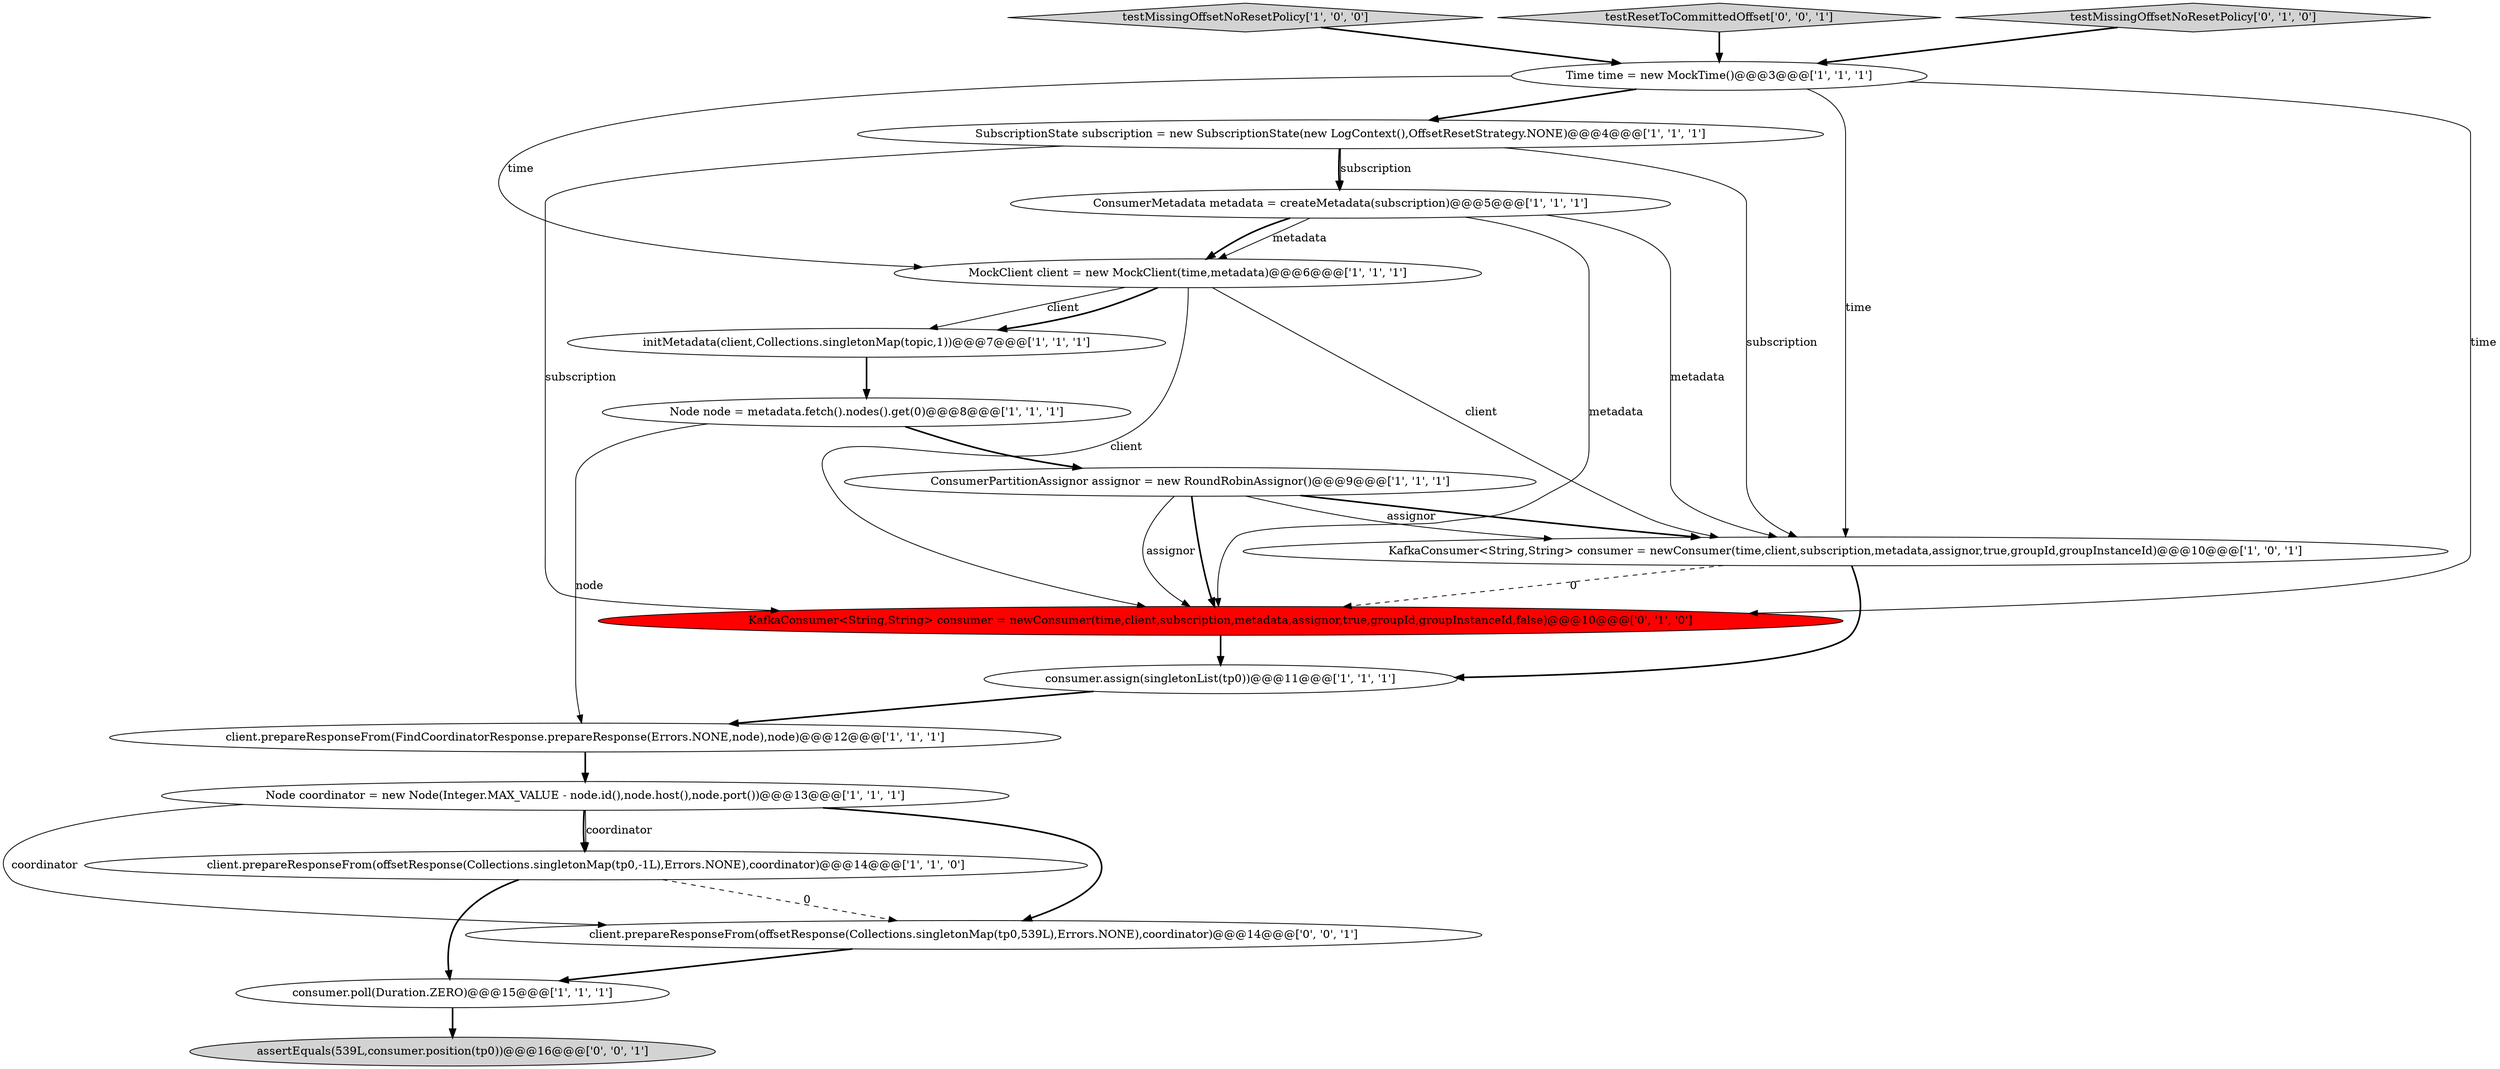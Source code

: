 digraph {
15 [style = filled, label = "KafkaConsumer<String,String> consumer = newConsumer(time,client,subscription,metadata,assignor,true,groupId,groupInstanceId,false)@@@10@@@['0', '1', '0']", fillcolor = red, shape = ellipse image = "AAA1AAABBB2BBB"];
1 [style = filled, label = "initMetadata(client,Collections.singletonMap(topic,1))@@@7@@@['1', '1', '1']", fillcolor = white, shape = ellipse image = "AAA0AAABBB1BBB"];
7 [style = filled, label = "consumer.assign(singletonList(tp0))@@@11@@@['1', '1', '1']", fillcolor = white, shape = ellipse image = "AAA0AAABBB1BBB"];
11 [style = filled, label = "SubscriptionState subscription = new SubscriptionState(new LogContext(),OffsetResetStrategy.NONE)@@@4@@@['1', '1', '1']", fillcolor = white, shape = ellipse image = "AAA0AAABBB1BBB"];
6 [style = filled, label = "Node node = metadata.fetch().nodes().get(0)@@@8@@@['1', '1', '1']", fillcolor = white, shape = ellipse image = "AAA0AAABBB1BBB"];
12 [style = filled, label = "Node coordinator = new Node(Integer.MAX_VALUE - node.id(),node.host(),node.port())@@@13@@@['1', '1', '1']", fillcolor = white, shape = ellipse image = "AAA0AAABBB1BBB"];
13 [style = filled, label = "client.prepareResponseFrom(offsetResponse(Collections.singletonMap(tp0,-1L),Errors.NONE),coordinator)@@@14@@@['1', '1', '0']", fillcolor = white, shape = ellipse image = "AAA0AAABBB1BBB"];
8 [style = filled, label = "client.prepareResponseFrom(FindCoordinatorResponse.prepareResponse(Errors.NONE,node),node)@@@12@@@['1', '1', '1']", fillcolor = white, shape = ellipse image = "AAA0AAABBB1BBB"];
10 [style = filled, label = "testMissingOffsetNoResetPolicy['1', '0', '0']", fillcolor = lightgray, shape = diamond image = "AAA0AAABBB1BBB"];
0 [style = filled, label = "ConsumerMetadata metadata = createMetadata(subscription)@@@5@@@['1', '1', '1']", fillcolor = white, shape = ellipse image = "AAA0AAABBB1BBB"];
16 [style = filled, label = "client.prepareResponseFrom(offsetResponse(Collections.singletonMap(tp0,539L),Errors.NONE),coordinator)@@@14@@@['0', '0', '1']", fillcolor = white, shape = ellipse image = "AAA0AAABBB3BBB"];
17 [style = filled, label = "testResetToCommittedOffset['0', '0', '1']", fillcolor = lightgray, shape = diamond image = "AAA0AAABBB3BBB"];
14 [style = filled, label = "testMissingOffsetNoResetPolicy['0', '1', '0']", fillcolor = lightgray, shape = diamond image = "AAA0AAABBB2BBB"];
3 [style = filled, label = "KafkaConsumer<String,String> consumer = newConsumer(time,client,subscription,metadata,assignor,true,groupId,groupInstanceId)@@@10@@@['1', '0', '1']", fillcolor = white, shape = ellipse image = "AAA0AAABBB1BBB"];
5 [style = filled, label = "MockClient client = new MockClient(time,metadata)@@@6@@@['1', '1', '1']", fillcolor = white, shape = ellipse image = "AAA0AAABBB1BBB"];
9 [style = filled, label = "ConsumerPartitionAssignor assignor = new RoundRobinAssignor()@@@9@@@['1', '1', '1']", fillcolor = white, shape = ellipse image = "AAA0AAABBB1BBB"];
4 [style = filled, label = "consumer.poll(Duration.ZERO)@@@15@@@['1', '1', '1']", fillcolor = white, shape = ellipse image = "AAA0AAABBB1BBB"];
18 [style = filled, label = "assertEquals(539L,consumer.position(tp0))@@@16@@@['0', '0', '1']", fillcolor = lightgray, shape = ellipse image = "AAA0AAABBB3BBB"];
2 [style = filled, label = "Time time = new MockTime()@@@3@@@['1', '1', '1']", fillcolor = white, shape = ellipse image = "AAA0AAABBB1BBB"];
6->8 [style = solid, label="node"];
2->15 [style = solid, label="time"];
15->7 [style = bold, label=""];
5->15 [style = solid, label="client"];
12->16 [style = solid, label="coordinator"];
4->18 [style = bold, label=""];
12->16 [style = bold, label=""];
0->15 [style = solid, label="metadata"];
7->8 [style = bold, label=""];
2->5 [style = solid, label="time"];
5->1 [style = solid, label="client"];
11->3 [style = solid, label="subscription"];
12->13 [style = bold, label=""];
5->1 [style = bold, label=""];
11->0 [style = bold, label=""];
1->6 [style = bold, label=""];
17->2 [style = bold, label=""];
3->7 [style = bold, label=""];
9->15 [style = bold, label=""];
11->15 [style = solid, label="subscription"];
0->3 [style = solid, label="metadata"];
12->13 [style = solid, label="coordinator"];
5->3 [style = solid, label="client"];
11->0 [style = solid, label="subscription"];
0->5 [style = solid, label="metadata"];
9->3 [style = bold, label=""];
3->15 [style = dashed, label="0"];
10->2 [style = bold, label=""];
14->2 [style = bold, label=""];
2->3 [style = solid, label="time"];
6->9 [style = bold, label=""];
16->4 [style = bold, label=""];
9->15 [style = solid, label="assignor"];
2->11 [style = bold, label=""];
8->12 [style = bold, label=""];
0->5 [style = bold, label=""];
13->16 [style = dashed, label="0"];
13->4 [style = bold, label=""];
9->3 [style = solid, label="assignor"];
}
